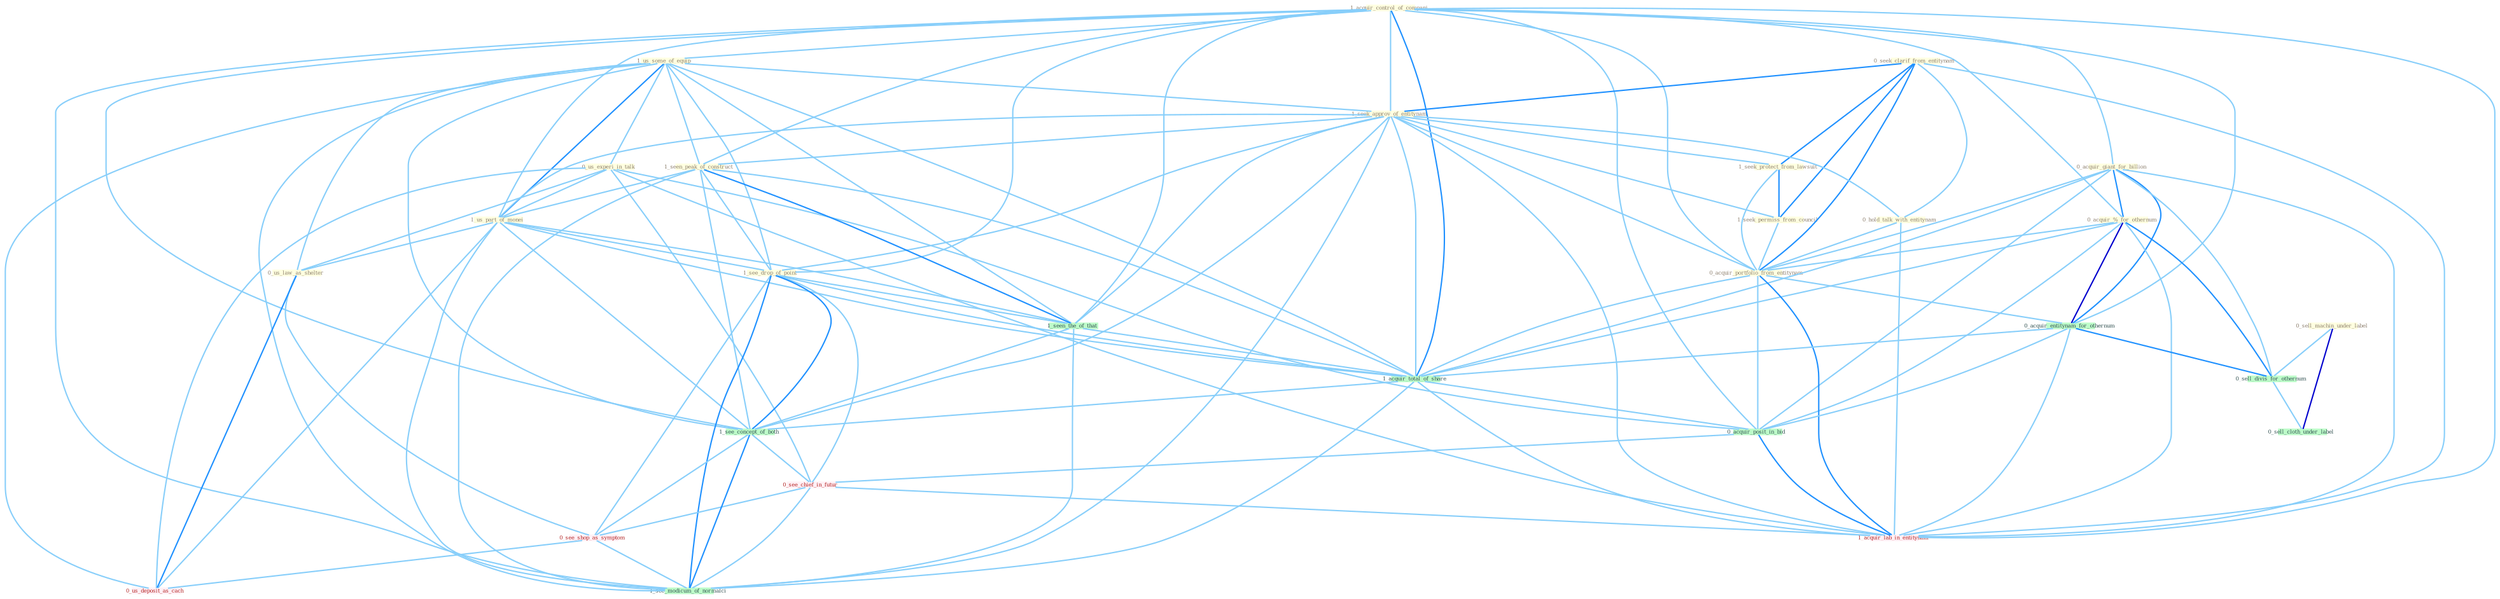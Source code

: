 Graph G{ 
    node
    [shape=polygon,style=filled,width=.5,height=.06,color="#BDFCC9",fixedsize=true,fontsize=4,
    fontcolor="#2f4f4f"];
    {node
    [color="#ffffe0", fontcolor="#8b7d6b"] "1_acquir_control_of_compani " "0_seek_clarif_from_entitynam " "1_us_some_of_equip " "0_acquir_giant_for_billion " "0_us_experi_in_talk " "1_seek_approv_of_entitynam " "1_seek_protect_from_lawsuit " "1_seen_peak_of_construct " "0_hold_talk_with_entitynam " "1_us_part_of_monei " "0_us_law_as_shelter " "1_see_drop_of_point " "1_seek_permiss_from_council " "0_acquir_%_for_othernum " "0_acquir_portfolio_from_entitynam " "0_sell_machin_under_label "}
{node [color="#fff0f5", fontcolor="#b22222"] "0_see_chief_in_futur " "0_see_shop_as_symptom " "1_acquir_lab_in_entitynam " "0_us_deposit_as_cach "}
edge [color="#B0E2FF"];

	"1_acquir_control_of_compani " -- "1_us_some_of_equip " [w="1", color="#87cefa" ];
	"1_acquir_control_of_compani " -- "0_acquir_giant_for_billion " [w="1", color="#87cefa" ];
	"1_acquir_control_of_compani " -- "1_seek_approv_of_entitynam " [w="1", color="#87cefa" ];
	"1_acquir_control_of_compani " -- "1_seen_peak_of_construct " [w="1", color="#87cefa" ];
	"1_acquir_control_of_compani " -- "1_us_part_of_monei " [w="1", color="#87cefa" ];
	"1_acquir_control_of_compani " -- "1_see_drop_of_point " [w="1", color="#87cefa" ];
	"1_acquir_control_of_compani " -- "0_acquir_%_for_othernum " [w="1", color="#87cefa" ];
	"1_acquir_control_of_compani " -- "0_acquir_portfolio_from_entitynam " [w="1", color="#87cefa" ];
	"1_acquir_control_of_compani " -- "0_acquir_entitynam_for_othernum " [w="1", color="#87cefa" ];
	"1_acquir_control_of_compani " -- "1_seen_the_of_that " [w="1", color="#87cefa" ];
	"1_acquir_control_of_compani " -- "1_acquir_total_of_share " [w="2", color="#1e90ff" , len=0.8];
	"1_acquir_control_of_compani " -- "0_acquir_posit_in_bid " [w="1", color="#87cefa" ];
	"1_acquir_control_of_compani " -- "1_see_concept_of_both " [w="1", color="#87cefa" ];
	"1_acquir_control_of_compani " -- "1_acquir_lab_in_entitynam " [w="1", color="#87cefa" ];
	"1_acquir_control_of_compani " -- "1_see_modicum_of_normalci " [w="1", color="#87cefa" ];
	"0_seek_clarif_from_entitynam " -- "1_seek_approv_of_entitynam " [w="2", color="#1e90ff" , len=0.8];
	"0_seek_clarif_from_entitynam " -- "1_seek_protect_from_lawsuit " [w="2", color="#1e90ff" , len=0.8];
	"0_seek_clarif_from_entitynam " -- "0_hold_talk_with_entitynam " [w="1", color="#87cefa" ];
	"0_seek_clarif_from_entitynam " -- "1_seek_permiss_from_council " [w="2", color="#1e90ff" , len=0.8];
	"0_seek_clarif_from_entitynam " -- "0_acquir_portfolio_from_entitynam " [w="2", color="#1e90ff" , len=0.8];
	"0_seek_clarif_from_entitynam " -- "1_acquir_lab_in_entitynam " [w="1", color="#87cefa" ];
	"1_us_some_of_equip " -- "0_us_experi_in_talk " [w="1", color="#87cefa" ];
	"1_us_some_of_equip " -- "1_seek_approv_of_entitynam " [w="1", color="#87cefa" ];
	"1_us_some_of_equip " -- "1_seen_peak_of_construct " [w="1", color="#87cefa" ];
	"1_us_some_of_equip " -- "1_us_part_of_monei " [w="2", color="#1e90ff" , len=0.8];
	"1_us_some_of_equip " -- "0_us_law_as_shelter " [w="1", color="#87cefa" ];
	"1_us_some_of_equip " -- "1_see_drop_of_point " [w="1", color="#87cefa" ];
	"1_us_some_of_equip " -- "1_seen_the_of_that " [w="1", color="#87cefa" ];
	"1_us_some_of_equip " -- "1_acquir_total_of_share " [w="1", color="#87cefa" ];
	"1_us_some_of_equip " -- "1_see_concept_of_both " [w="1", color="#87cefa" ];
	"1_us_some_of_equip " -- "0_us_deposit_as_cach " [w="1", color="#87cefa" ];
	"1_us_some_of_equip " -- "1_see_modicum_of_normalci " [w="1", color="#87cefa" ];
	"0_acquir_giant_for_billion " -- "0_acquir_%_for_othernum " [w="2", color="#1e90ff" , len=0.8];
	"0_acquir_giant_for_billion " -- "0_acquir_portfolio_from_entitynam " [w="1", color="#87cefa" ];
	"0_acquir_giant_for_billion " -- "0_acquir_entitynam_for_othernum " [w="2", color="#1e90ff" , len=0.8];
	"0_acquir_giant_for_billion " -- "0_sell_divis_for_othernum " [w="1", color="#87cefa" ];
	"0_acquir_giant_for_billion " -- "1_acquir_total_of_share " [w="1", color="#87cefa" ];
	"0_acquir_giant_for_billion " -- "0_acquir_posit_in_bid " [w="1", color="#87cefa" ];
	"0_acquir_giant_for_billion " -- "1_acquir_lab_in_entitynam " [w="1", color="#87cefa" ];
	"0_us_experi_in_talk " -- "1_us_part_of_monei " [w="1", color="#87cefa" ];
	"0_us_experi_in_talk " -- "0_us_law_as_shelter " [w="1", color="#87cefa" ];
	"0_us_experi_in_talk " -- "0_acquir_posit_in_bid " [w="1", color="#87cefa" ];
	"0_us_experi_in_talk " -- "0_see_chief_in_futur " [w="1", color="#87cefa" ];
	"0_us_experi_in_talk " -- "1_acquir_lab_in_entitynam " [w="1", color="#87cefa" ];
	"0_us_experi_in_talk " -- "0_us_deposit_as_cach " [w="1", color="#87cefa" ];
	"1_seek_approv_of_entitynam " -- "1_seek_protect_from_lawsuit " [w="1", color="#87cefa" ];
	"1_seek_approv_of_entitynam " -- "1_seen_peak_of_construct " [w="1", color="#87cefa" ];
	"1_seek_approv_of_entitynam " -- "0_hold_talk_with_entitynam " [w="1", color="#87cefa" ];
	"1_seek_approv_of_entitynam " -- "1_us_part_of_monei " [w="1", color="#87cefa" ];
	"1_seek_approv_of_entitynam " -- "1_see_drop_of_point " [w="1", color="#87cefa" ];
	"1_seek_approv_of_entitynam " -- "1_seek_permiss_from_council " [w="1", color="#87cefa" ];
	"1_seek_approv_of_entitynam " -- "0_acquir_portfolio_from_entitynam " [w="1", color="#87cefa" ];
	"1_seek_approv_of_entitynam " -- "1_seen_the_of_that " [w="1", color="#87cefa" ];
	"1_seek_approv_of_entitynam " -- "1_acquir_total_of_share " [w="1", color="#87cefa" ];
	"1_seek_approv_of_entitynam " -- "1_see_concept_of_both " [w="1", color="#87cefa" ];
	"1_seek_approv_of_entitynam " -- "1_acquir_lab_in_entitynam " [w="1", color="#87cefa" ];
	"1_seek_approv_of_entitynam " -- "1_see_modicum_of_normalci " [w="1", color="#87cefa" ];
	"1_seek_protect_from_lawsuit " -- "1_seek_permiss_from_council " [w="2", color="#1e90ff" , len=0.8];
	"1_seek_protect_from_lawsuit " -- "0_acquir_portfolio_from_entitynam " [w="1", color="#87cefa" ];
	"1_seen_peak_of_construct " -- "1_us_part_of_monei " [w="1", color="#87cefa" ];
	"1_seen_peak_of_construct " -- "1_see_drop_of_point " [w="1", color="#87cefa" ];
	"1_seen_peak_of_construct " -- "1_seen_the_of_that " [w="2", color="#1e90ff" , len=0.8];
	"1_seen_peak_of_construct " -- "1_acquir_total_of_share " [w="1", color="#87cefa" ];
	"1_seen_peak_of_construct " -- "1_see_concept_of_both " [w="1", color="#87cefa" ];
	"1_seen_peak_of_construct " -- "1_see_modicum_of_normalci " [w="1", color="#87cefa" ];
	"0_hold_talk_with_entitynam " -- "0_acquir_portfolio_from_entitynam " [w="1", color="#87cefa" ];
	"0_hold_talk_with_entitynam " -- "1_acquir_lab_in_entitynam " [w="1", color="#87cefa" ];
	"1_us_part_of_monei " -- "0_us_law_as_shelter " [w="1", color="#87cefa" ];
	"1_us_part_of_monei " -- "1_see_drop_of_point " [w="1", color="#87cefa" ];
	"1_us_part_of_monei " -- "1_seen_the_of_that " [w="1", color="#87cefa" ];
	"1_us_part_of_monei " -- "1_acquir_total_of_share " [w="1", color="#87cefa" ];
	"1_us_part_of_monei " -- "1_see_concept_of_both " [w="1", color="#87cefa" ];
	"1_us_part_of_monei " -- "0_us_deposit_as_cach " [w="1", color="#87cefa" ];
	"1_us_part_of_monei " -- "1_see_modicum_of_normalci " [w="1", color="#87cefa" ];
	"0_us_law_as_shelter " -- "0_see_shop_as_symptom " [w="1", color="#87cefa" ];
	"0_us_law_as_shelter " -- "0_us_deposit_as_cach " [w="2", color="#1e90ff" , len=0.8];
	"1_see_drop_of_point " -- "1_seen_the_of_that " [w="1", color="#87cefa" ];
	"1_see_drop_of_point " -- "1_acquir_total_of_share " [w="1", color="#87cefa" ];
	"1_see_drop_of_point " -- "1_see_concept_of_both " [w="2", color="#1e90ff" , len=0.8];
	"1_see_drop_of_point " -- "0_see_chief_in_futur " [w="1", color="#87cefa" ];
	"1_see_drop_of_point " -- "0_see_shop_as_symptom " [w="1", color="#87cefa" ];
	"1_see_drop_of_point " -- "1_see_modicum_of_normalci " [w="2", color="#1e90ff" , len=0.8];
	"1_seek_permiss_from_council " -- "0_acquir_portfolio_from_entitynam " [w="1", color="#87cefa" ];
	"0_acquir_%_for_othernum " -- "0_acquir_portfolio_from_entitynam " [w="1", color="#87cefa" ];
	"0_acquir_%_for_othernum " -- "0_acquir_entitynam_for_othernum " [w="3", color="#0000cd" , len=0.6];
	"0_acquir_%_for_othernum " -- "0_sell_divis_for_othernum " [w="2", color="#1e90ff" , len=0.8];
	"0_acquir_%_for_othernum " -- "1_acquir_total_of_share " [w="1", color="#87cefa" ];
	"0_acquir_%_for_othernum " -- "0_acquir_posit_in_bid " [w="1", color="#87cefa" ];
	"0_acquir_%_for_othernum " -- "1_acquir_lab_in_entitynam " [w="1", color="#87cefa" ];
	"0_acquir_portfolio_from_entitynam " -- "0_acquir_entitynam_for_othernum " [w="1", color="#87cefa" ];
	"0_acquir_portfolio_from_entitynam " -- "1_acquir_total_of_share " [w="1", color="#87cefa" ];
	"0_acquir_portfolio_from_entitynam " -- "0_acquir_posit_in_bid " [w="1", color="#87cefa" ];
	"0_acquir_portfolio_from_entitynam " -- "1_acquir_lab_in_entitynam " [w="2", color="#1e90ff" , len=0.8];
	"0_sell_machin_under_label " -- "0_sell_divis_for_othernum " [w="1", color="#87cefa" ];
	"0_sell_machin_under_label " -- "0_sell_cloth_under_label " [w="3", color="#0000cd" , len=0.6];
	"0_acquir_entitynam_for_othernum " -- "0_sell_divis_for_othernum " [w="2", color="#1e90ff" , len=0.8];
	"0_acquir_entitynam_for_othernum " -- "1_acquir_total_of_share " [w="1", color="#87cefa" ];
	"0_acquir_entitynam_for_othernum " -- "0_acquir_posit_in_bid " [w="1", color="#87cefa" ];
	"0_acquir_entitynam_for_othernum " -- "1_acquir_lab_in_entitynam " [w="1", color="#87cefa" ];
	"1_seen_the_of_that " -- "1_acquir_total_of_share " [w="1", color="#87cefa" ];
	"1_seen_the_of_that " -- "1_see_concept_of_both " [w="1", color="#87cefa" ];
	"1_seen_the_of_that " -- "1_see_modicum_of_normalci " [w="1", color="#87cefa" ];
	"0_sell_divis_for_othernum " -- "0_sell_cloth_under_label " [w="1", color="#87cefa" ];
	"1_acquir_total_of_share " -- "0_acquir_posit_in_bid " [w="1", color="#87cefa" ];
	"1_acquir_total_of_share " -- "1_see_concept_of_both " [w="1", color="#87cefa" ];
	"1_acquir_total_of_share " -- "1_acquir_lab_in_entitynam " [w="1", color="#87cefa" ];
	"1_acquir_total_of_share " -- "1_see_modicum_of_normalci " [w="1", color="#87cefa" ];
	"0_acquir_posit_in_bid " -- "0_see_chief_in_futur " [w="1", color="#87cefa" ];
	"0_acquir_posit_in_bid " -- "1_acquir_lab_in_entitynam " [w="2", color="#1e90ff" , len=0.8];
	"1_see_concept_of_both " -- "0_see_chief_in_futur " [w="1", color="#87cefa" ];
	"1_see_concept_of_both " -- "0_see_shop_as_symptom " [w="1", color="#87cefa" ];
	"1_see_concept_of_both " -- "1_see_modicum_of_normalci " [w="2", color="#1e90ff" , len=0.8];
	"0_see_chief_in_futur " -- "0_see_shop_as_symptom " [w="1", color="#87cefa" ];
	"0_see_chief_in_futur " -- "1_acquir_lab_in_entitynam " [w="1", color="#87cefa" ];
	"0_see_chief_in_futur " -- "1_see_modicum_of_normalci " [w="1", color="#87cefa" ];
	"0_see_shop_as_symptom " -- "0_us_deposit_as_cach " [w="1", color="#87cefa" ];
	"0_see_shop_as_symptom " -- "1_see_modicum_of_normalci " [w="1", color="#87cefa" ];
}